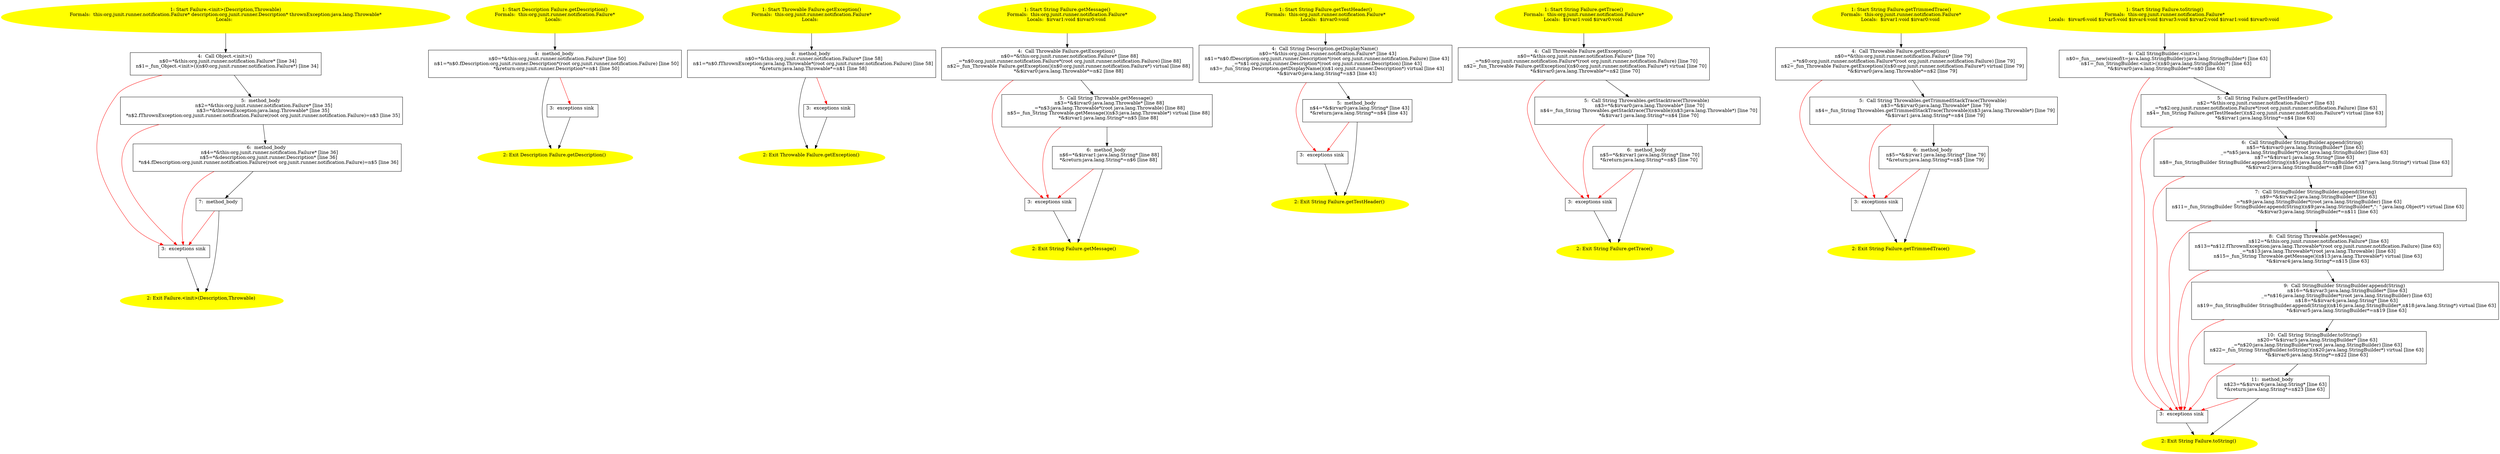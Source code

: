 /* @generated */
digraph cfg {
"org.junit.runner.notification.Failure.<init>(org.junit.runner.Description,java.lang.Throwable).47a035ae2dd668e034be124e8cf17ed4_1" [label="1: Start Failure.<init>(Description,Throwable)\nFormals:  this:org.junit.runner.notification.Failure* description:org.junit.runner.Description* thrownException:java.lang.Throwable*\nLocals:  \n  " color=yellow style=filled]
	

	 "org.junit.runner.notification.Failure.<init>(org.junit.runner.Description,java.lang.Throwable).47a035ae2dd668e034be124e8cf17ed4_1" -> "org.junit.runner.notification.Failure.<init>(org.junit.runner.Description,java.lang.Throwable).47a035ae2dd668e034be124e8cf17ed4_4" ;
"org.junit.runner.notification.Failure.<init>(org.junit.runner.Description,java.lang.Throwable).47a035ae2dd668e034be124e8cf17ed4_2" [label="2: Exit Failure.<init>(Description,Throwable) \n  " color=yellow style=filled]
	

"org.junit.runner.notification.Failure.<init>(org.junit.runner.Description,java.lang.Throwable).47a035ae2dd668e034be124e8cf17ed4_3" [label="3:  exceptions sink \n  " shape="box"]
	

	 "org.junit.runner.notification.Failure.<init>(org.junit.runner.Description,java.lang.Throwable).47a035ae2dd668e034be124e8cf17ed4_3" -> "org.junit.runner.notification.Failure.<init>(org.junit.runner.Description,java.lang.Throwable).47a035ae2dd668e034be124e8cf17ed4_2" ;
"org.junit.runner.notification.Failure.<init>(org.junit.runner.Description,java.lang.Throwable).47a035ae2dd668e034be124e8cf17ed4_4" [label="4:  Call Object.<init>() \n   n$0=*&this:org.junit.runner.notification.Failure* [line 34]\n  n$1=_fun_Object.<init>()(n$0:org.junit.runner.notification.Failure*) [line 34]\n " shape="box"]
	

	 "org.junit.runner.notification.Failure.<init>(org.junit.runner.Description,java.lang.Throwable).47a035ae2dd668e034be124e8cf17ed4_4" -> "org.junit.runner.notification.Failure.<init>(org.junit.runner.Description,java.lang.Throwable).47a035ae2dd668e034be124e8cf17ed4_5" ;
	 "org.junit.runner.notification.Failure.<init>(org.junit.runner.Description,java.lang.Throwable).47a035ae2dd668e034be124e8cf17ed4_4" -> "org.junit.runner.notification.Failure.<init>(org.junit.runner.Description,java.lang.Throwable).47a035ae2dd668e034be124e8cf17ed4_3" [color="red" ];
"org.junit.runner.notification.Failure.<init>(org.junit.runner.Description,java.lang.Throwable).47a035ae2dd668e034be124e8cf17ed4_5" [label="5:  method_body \n   n$2=*&this:org.junit.runner.notification.Failure* [line 35]\n  n$3=*&thrownException:java.lang.Throwable* [line 35]\n  *n$2.fThrownException:org.junit.runner.notification.Failure(root org.junit.runner.notification.Failure)=n$3 [line 35]\n " shape="box"]
	

	 "org.junit.runner.notification.Failure.<init>(org.junit.runner.Description,java.lang.Throwable).47a035ae2dd668e034be124e8cf17ed4_5" -> "org.junit.runner.notification.Failure.<init>(org.junit.runner.Description,java.lang.Throwable).47a035ae2dd668e034be124e8cf17ed4_6" ;
	 "org.junit.runner.notification.Failure.<init>(org.junit.runner.Description,java.lang.Throwable).47a035ae2dd668e034be124e8cf17ed4_5" -> "org.junit.runner.notification.Failure.<init>(org.junit.runner.Description,java.lang.Throwable).47a035ae2dd668e034be124e8cf17ed4_3" [color="red" ];
"org.junit.runner.notification.Failure.<init>(org.junit.runner.Description,java.lang.Throwable).47a035ae2dd668e034be124e8cf17ed4_6" [label="6:  method_body \n   n$4=*&this:org.junit.runner.notification.Failure* [line 36]\n  n$5=*&description:org.junit.runner.Description* [line 36]\n  *n$4.fDescription:org.junit.runner.notification.Failure(root org.junit.runner.notification.Failure)=n$5 [line 36]\n " shape="box"]
	

	 "org.junit.runner.notification.Failure.<init>(org.junit.runner.Description,java.lang.Throwable).47a035ae2dd668e034be124e8cf17ed4_6" -> "org.junit.runner.notification.Failure.<init>(org.junit.runner.Description,java.lang.Throwable).47a035ae2dd668e034be124e8cf17ed4_7" ;
	 "org.junit.runner.notification.Failure.<init>(org.junit.runner.Description,java.lang.Throwable).47a035ae2dd668e034be124e8cf17ed4_6" -> "org.junit.runner.notification.Failure.<init>(org.junit.runner.Description,java.lang.Throwable).47a035ae2dd668e034be124e8cf17ed4_3" [color="red" ];
"org.junit.runner.notification.Failure.<init>(org.junit.runner.Description,java.lang.Throwable).47a035ae2dd668e034be124e8cf17ed4_7" [label="7:  method_body \n  " shape="box"]
	

	 "org.junit.runner.notification.Failure.<init>(org.junit.runner.Description,java.lang.Throwable).47a035ae2dd668e034be124e8cf17ed4_7" -> "org.junit.runner.notification.Failure.<init>(org.junit.runner.Description,java.lang.Throwable).47a035ae2dd668e034be124e8cf17ed4_2" ;
	 "org.junit.runner.notification.Failure.<init>(org.junit.runner.Description,java.lang.Throwable).47a035ae2dd668e034be124e8cf17ed4_7" -> "org.junit.runner.notification.Failure.<init>(org.junit.runner.Description,java.lang.Throwable).47a035ae2dd668e034be124e8cf17ed4_3" [color="red" ];
"org.junit.runner.notification.Failure.getDescription():org.junit.runner.Description.c29dd906066c6a8d98240ec2da7afffd_1" [label="1: Start Description Failure.getDescription()\nFormals:  this:org.junit.runner.notification.Failure*\nLocals:  \n  " color=yellow style=filled]
	

	 "org.junit.runner.notification.Failure.getDescription():org.junit.runner.Description.c29dd906066c6a8d98240ec2da7afffd_1" -> "org.junit.runner.notification.Failure.getDescription():org.junit.runner.Description.c29dd906066c6a8d98240ec2da7afffd_4" ;
"org.junit.runner.notification.Failure.getDescription():org.junit.runner.Description.c29dd906066c6a8d98240ec2da7afffd_2" [label="2: Exit Description Failure.getDescription() \n  " color=yellow style=filled]
	

"org.junit.runner.notification.Failure.getDescription():org.junit.runner.Description.c29dd906066c6a8d98240ec2da7afffd_3" [label="3:  exceptions sink \n  " shape="box"]
	

	 "org.junit.runner.notification.Failure.getDescription():org.junit.runner.Description.c29dd906066c6a8d98240ec2da7afffd_3" -> "org.junit.runner.notification.Failure.getDescription():org.junit.runner.Description.c29dd906066c6a8d98240ec2da7afffd_2" ;
"org.junit.runner.notification.Failure.getDescription():org.junit.runner.Description.c29dd906066c6a8d98240ec2da7afffd_4" [label="4:  method_body \n   n$0=*&this:org.junit.runner.notification.Failure* [line 50]\n  n$1=*n$0.fDescription:org.junit.runner.Description*(root org.junit.runner.notification.Failure) [line 50]\n  *&return:org.junit.runner.Description*=n$1 [line 50]\n " shape="box"]
	

	 "org.junit.runner.notification.Failure.getDescription():org.junit.runner.Description.c29dd906066c6a8d98240ec2da7afffd_4" -> "org.junit.runner.notification.Failure.getDescription():org.junit.runner.Description.c29dd906066c6a8d98240ec2da7afffd_2" ;
	 "org.junit.runner.notification.Failure.getDescription():org.junit.runner.Description.c29dd906066c6a8d98240ec2da7afffd_4" -> "org.junit.runner.notification.Failure.getDescription():org.junit.runner.Description.c29dd906066c6a8d98240ec2da7afffd_3" [color="red" ];
"org.junit.runner.notification.Failure.getException():java.lang.Throwable.be90523792b6dd1717eb49e41e307e6c_1" [label="1: Start Throwable Failure.getException()\nFormals:  this:org.junit.runner.notification.Failure*\nLocals:  \n  " color=yellow style=filled]
	

	 "org.junit.runner.notification.Failure.getException():java.lang.Throwable.be90523792b6dd1717eb49e41e307e6c_1" -> "org.junit.runner.notification.Failure.getException():java.lang.Throwable.be90523792b6dd1717eb49e41e307e6c_4" ;
"org.junit.runner.notification.Failure.getException():java.lang.Throwable.be90523792b6dd1717eb49e41e307e6c_2" [label="2: Exit Throwable Failure.getException() \n  " color=yellow style=filled]
	

"org.junit.runner.notification.Failure.getException():java.lang.Throwable.be90523792b6dd1717eb49e41e307e6c_3" [label="3:  exceptions sink \n  " shape="box"]
	

	 "org.junit.runner.notification.Failure.getException():java.lang.Throwable.be90523792b6dd1717eb49e41e307e6c_3" -> "org.junit.runner.notification.Failure.getException():java.lang.Throwable.be90523792b6dd1717eb49e41e307e6c_2" ;
"org.junit.runner.notification.Failure.getException():java.lang.Throwable.be90523792b6dd1717eb49e41e307e6c_4" [label="4:  method_body \n   n$0=*&this:org.junit.runner.notification.Failure* [line 58]\n  n$1=*n$0.fThrownException:java.lang.Throwable*(root org.junit.runner.notification.Failure) [line 58]\n  *&return:java.lang.Throwable*=n$1 [line 58]\n " shape="box"]
	

	 "org.junit.runner.notification.Failure.getException():java.lang.Throwable.be90523792b6dd1717eb49e41e307e6c_4" -> "org.junit.runner.notification.Failure.getException():java.lang.Throwable.be90523792b6dd1717eb49e41e307e6c_2" ;
	 "org.junit.runner.notification.Failure.getException():java.lang.Throwable.be90523792b6dd1717eb49e41e307e6c_4" -> "org.junit.runner.notification.Failure.getException():java.lang.Throwable.be90523792b6dd1717eb49e41e307e6c_3" [color="red" ];
"org.junit.runner.notification.Failure.getMessage():java.lang.String.ec35e8ac33f97fc920849b2e1fb48111_1" [label="1: Start String Failure.getMessage()\nFormals:  this:org.junit.runner.notification.Failure*\nLocals:  $irvar1:void $irvar0:void \n  " color=yellow style=filled]
	

	 "org.junit.runner.notification.Failure.getMessage():java.lang.String.ec35e8ac33f97fc920849b2e1fb48111_1" -> "org.junit.runner.notification.Failure.getMessage():java.lang.String.ec35e8ac33f97fc920849b2e1fb48111_4" ;
"org.junit.runner.notification.Failure.getMessage():java.lang.String.ec35e8ac33f97fc920849b2e1fb48111_2" [label="2: Exit String Failure.getMessage() \n  " color=yellow style=filled]
	

"org.junit.runner.notification.Failure.getMessage():java.lang.String.ec35e8ac33f97fc920849b2e1fb48111_3" [label="3:  exceptions sink \n  " shape="box"]
	

	 "org.junit.runner.notification.Failure.getMessage():java.lang.String.ec35e8ac33f97fc920849b2e1fb48111_3" -> "org.junit.runner.notification.Failure.getMessage():java.lang.String.ec35e8ac33f97fc920849b2e1fb48111_2" ;
"org.junit.runner.notification.Failure.getMessage():java.lang.String.ec35e8ac33f97fc920849b2e1fb48111_4" [label="4:  Call Throwable Failure.getException() \n   n$0=*&this:org.junit.runner.notification.Failure* [line 88]\n  _=*n$0:org.junit.runner.notification.Failure*(root org.junit.runner.notification.Failure) [line 88]\n  n$2=_fun_Throwable Failure.getException()(n$0:org.junit.runner.notification.Failure*) virtual [line 88]\n  *&$irvar0:java.lang.Throwable*=n$2 [line 88]\n " shape="box"]
	

	 "org.junit.runner.notification.Failure.getMessage():java.lang.String.ec35e8ac33f97fc920849b2e1fb48111_4" -> "org.junit.runner.notification.Failure.getMessage():java.lang.String.ec35e8ac33f97fc920849b2e1fb48111_5" ;
	 "org.junit.runner.notification.Failure.getMessage():java.lang.String.ec35e8ac33f97fc920849b2e1fb48111_4" -> "org.junit.runner.notification.Failure.getMessage():java.lang.String.ec35e8ac33f97fc920849b2e1fb48111_3" [color="red" ];
"org.junit.runner.notification.Failure.getMessage():java.lang.String.ec35e8ac33f97fc920849b2e1fb48111_5" [label="5:  Call String Throwable.getMessage() \n   n$3=*&$irvar0:java.lang.Throwable* [line 88]\n  _=*n$3:java.lang.Throwable*(root java.lang.Throwable) [line 88]\n  n$5=_fun_String Throwable.getMessage()(n$3:java.lang.Throwable*) virtual [line 88]\n  *&$irvar1:java.lang.String*=n$5 [line 88]\n " shape="box"]
	

	 "org.junit.runner.notification.Failure.getMessage():java.lang.String.ec35e8ac33f97fc920849b2e1fb48111_5" -> "org.junit.runner.notification.Failure.getMessage():java.lang.String.ec35e8ac33f97fc920849b2e1fb48111_6" ;
	 "org.junit.runner.notification.Failure.getMessage():java.lang.String.ec35e8ac33f97fc920849b2e1fb48111_5" -> "org.junit.runner.notification.Failure.getMessage():java.lang.String.ec35e8ac33f97fc920849b2e1fb48111_3" [color="red" ];
"org.junit.runner.notification.Failure.getMessage():java.lang.String.ec35e8ac33f97fc920849b2e1fb48111_6" [label="6:  method_body \n   n$6=*&$irvar1:java.lang.String* [line 88]\n  *&return:java.lang.String*=n$6 [line 88]\n " shape="box"]
	

	 "org.junit.runner.notification.Failure.getMessage():java.lang.String.ec35e8ac33f97fc920849b2e1fb48111_6" -> "org.junit.runner.notification.Failure.getMessage():java.lang.String.ec35e8ac33f97fc920849b2e1fb48111_2" ;
	 "org.junit.runner.notification.Failure.getMessage():java.lang.String.ec35e8ac33f97fc920849b2e1fb48111_6" -> "org.junit.runner.notification.Failure.getMessage():java.lang.String.ec35e8ac33f97fc920849b2e1fb48111_3" [color="red" ];
"org.junit.runner.notification.Failure.getTestHeader():java.lang.String.733cef1803b05922d3671fe058ba362b_1" [label="1: Start String Failure.getTestHeader()\nFormals:  this:org.junit.runner.notification.Failure*\nLocals:  $irvar0:void \n  " color=yellow style=filled]
	

	 "org.junit.runner.notification.Failure.getTestHeader():java.lang.String.733cef1803b05922d3671fe058ba362b_1" -> "org.junit.runner.notification.Failure.getTestHeader():java.lang.String.733cef1803b05922d3671fe058ba362b_4" ;
"org.junit.runner.notification.Failure.getTestHeader():java.lang.String.733cef1803b05922d3671fe058ba362b_2" [label="2: Exit String Failure.getTestHeader() \n  " color=yellow style=filled]
	

"org.junit.runner.notification.Failure.getTestHeader():java.lang.String.733cef1803b05922d3671fe058ba362b_3" [label="3:  exceptions sink \n  " shape="box"]
	

	 "org.junit.runner.notification.Failure.getTestHeader():java.lang.String.733cef1803b05922d3671fe058ba362b_3" -> "org.junit.runner.notification.Failure.getTestHeader():java.lang.String.733cef1803b05922d3671fe058ba362b_2" ;
"org.junit.runner.notification.Failure.getTestHeader():java.lang.String.733cef1803b05922d3671fe058ba362b_4" [label="4:  Call String Description.getDisplayName() \n   n$0=*&this:org.junit.runner.notification.Failure* [line 43]\n  n$1=*n$0.fDescription:org.junit.runner.Description*(root org.junit.runner.notification.Failure) [line 43]\n  _=*n$1:org.junit.runner.Description*(root org.junit.runner.Description) [line 43]\n  n$3=_fun_String Description.getDisplayName()(n$1:org.junit.runner.Description*) virtual [line 43]\n  *&$irvar0:java.lang.String*=n$3 [line 43]\n " shape="box"]
	

	 "org.junit.runner.notification.Failure.getTestHeader():java.lang.String.733cef1803b05922d3671fe058ba362b_4" -> "org.junit.runner.notification.Failure.getTestHeader():java.lang.String.733cef1803b05922d3671fe058ba362b_5" ;
	 "org.junit.runner.notification.Failure.getTestHeader():java.lang.String.733cef1803b05922d3671fe058ba362b_4" -> "org.junit.runner.notification.Failure.getTestHeader():java.lang.String.733cef1803b05922d3671fe058ba362b_3" [color="red" ];
"org.junit.runner.notification.Failure.getTestHeader():java.lang.String.733cef1803b05922d3671fe058ba362b_5" [label="5:  method_body \n   n$4=*&$irvar0:java.lang.String* [line 43]\n  *&return:java.lang.String*=n$4 [line 43]\n " shape="box"]
	

	 "org.junit.runner.notification.Failure.getTestHeader():java.lang.String.733cef1803b05922d3671fe058ba362b_5" -> "org.junit.runner.notification.Failure.getTestHeader():java.lang.String.733cef1803b05922d3671fe058ba362b_2" ;
	 "org.junit.runner.notification.Failure.getTestHeader():java.lang.String.733cef1803b05922d3671fe058ba362b_5" -> "org.junit.runner.notification.Failure.getTestHeader():java.lang.String.733cef1803b05922d3671fe058ba362b_3" [color="red" ];
"org.junit.runner.notification.Failure.getTrace():java.lang.String.82bf8f8ad488cfdc6767e62825343e42_1" [label="1: Start String Failure.getTrace()\nFormals:  this:org.junit.runner.notification.Failure*\nLocals:  $irvar1:void $irvar0:void \n  " color=yellow style=filled]
	

	 "org.junit.runner.notification.Failure.getTrace():java.lang.String.82bf8f8ad488cfdc6767e62825343e42_1" -> "org.junit.runner.notification.Failure.getTrace():java.lang.String.82bf8f8ad488cfdc6767e62825343e42_4" ;
"org.junit.runner.notification.Failure.getTrace():java.lang.String.82bf8f8ad488cfdc6767e62825343e42_2" [label="2: Exit String Failure.getTrace() \n  " color=yellow style=filled]
	

"org.junit.runner.notification.Failure.getTrace():java.lang.String.82bf8f8ad488cfdc6767e62825343e42_3" [label="3:  exceptions sink \n  " shape="box"]
	

	 "org.junit.runner.notification.Failure.getTrace():java.lang.String.82bf8f8ad488cfdc6767e62825343e42_3" -> "org.junit.runner.notification.Failure.getTrace():java.lang.String.82bf8f8ad488cfdc6767e62825343e42_2" ;
"org.junit.runner.notification.Failure.getTrace():java.lang.String.82bf8f8ad488cfdc6767e62825343e42_4" [label="4:  Call Throwable Failure.getException() \n   n$0=*&this:org.junit.runner.notification.Failure* [line 70]\n  _=*n$0:org.junit.runner.notification.Failure*(root org.junit.runner.notification.Failure) [line 70]\n  n$2=_fun_Throwable Failure.getException()(n$0:org.junit.runner.notification.Failure*) virtual [line 70]\n  *&$irvar0:java.lang.Throwable*=n$2 [line 70]\n " shape="box"]
	

	 "org.junit.runner.notification.Failure.getTrace():java.lang.String.82bf8f8ad488cfdc6767e62825343e42_4" -> "org.junit.runner.notification.Failure.getTrace():java.lang.String.82bf8f8ad488cfdc6767e62825343e42_5" ;
	 "org.junit.runner.notification.Failure.getTrace():java.lang.String.82bf8f8ad488cfdc6767e62825343e42_4" -> "org.junit.runner.notification.Failure.getTrace():java.lang.String.82bf8f8ad488cfdc6767e62825343e42_3" [color="red" ];
"org.junit.runner.notification.Failure.getTrace():java.lang.String.82bf8f8ad488cfdc6767e62825343e42_5" [label="5:  Call String Throwables.getStacktrace(Throwable) \n   n$3=*&$irvar0:java.lang.Throwable* [line 70]\n  n$4=_fun_String Throwables.getStacktrace(Throwable)(n$3:java.lang.Throwable*) [line 70]\n  *&$irvar1:java.lang.String*=n$4 [line 70]\n " shape="box"]
	

	 "org.junit.runner.notification.Failure.getTrace():java.lang.String.82bf8f8ad488cfdc6767e62825343e42_5" -> "org.junit.runner.notification.Failure.getTrace():java.lang.String.82bf8f8ad488cfdc6767e62825343e42_6" ;
	 "org.junit.runner.notification.Failure.getTrace():java.lang.String.82bf8f8ad488cfdc6767e62825343e42_5" -> "org.junit.runner.notification.Failure.getTrace():java.lang.String.82bf8f8ad488cfdc6767e62825343e42_3" [color="red" ];
"org.junit.runner.notification.Failure.getTrace():java.lang.String.82bf8f8ad488cfdc6767e62825343e42_6" [label="6:  method_body \n   n$5=*&$irvar1:java.lang.String* [line 70]\n  *&return:java.lang.String*=n$5 [line 70]\n " shape="box"]
	

	 "org.junit.runner.notification.Failure.getTrace():java.lang.String.82bf8f8ad488cfdc6767e62825343e42_6" -> "org.junit.runner.notification.Failure.getTrace():java.lang.String.82bf8f8ad488cfdc6767e62825343e42_2" ;
	 "org.junit.runner.notification.Failure.getTrace():java.lang.String.82bf8f8ad488cfdc6767e62825343e42_6" -> "org.junit.runner.notification.Failure.getTrace():java.lang.String.82bf8f8ad488cfdc6767e62825343e42_3" [color="red" ];
"org.junit.runner.notification.Failure.getTrimmedTrace():java.lang.String.f520b811bc2bbb7f05bfcd1ea1c25efb_1" [label="1: Start String Failure.getTrimmedTrace()\nFormals:  this:org.junit.runner.notification.Failure*\nLocals:  $irvar1:void $irvar0:void \n  " color=yellow style=filled]
	

	 "org.junit.runner.notification.Failure.getTrimmedTrace():java.lang.String.f520b811bc2bbb7f05bfcd1ea1c25efb_1" -> "org.junit.runner.notification.Failure.getTrimmedTrace():java.lang.String.f520b811bc2bbb7f05bfcd1ea1c25efb_4" ;
"org.junit.runner.notification.Failure.getTrimmedTrace():java.lang.String.f520b811bc2bbb7f05bfcd1ea1c25efb_2" [label="2: Exit String Failure.getTrimmedTrace() \n  " color=yellow style=filled]
	

"org.junit.runner.notification.Failure.getTrimmedTrace():java.lang.String.f520b811bc2bbb7f05bfcd1ea1c25efb_3" [label="3:  exceptions sink \n  " shape="box"]
	

	 "org.junit.runner.notification.Failure.getTrimmedTrace():java.lang.String.f520b811bc2bbb7f05bfcd1ea1c25efb_3" -> "org.junit.runner.notification.Failure.getTrimmedTrace():java.lang.String.f520b811bc2bbb7f05bfcd1ea1c25efb_2" ;
"org.junit.runner.notification.Failure.getTrimmedTrace():java.lang.String.f520b811bc2bbb7f05bfcd1ea1c25efb_4" [label="4:  Call Throwable Failure.getException() \n   n$0=*&this:org.junit.runner.notification.Failure* [line 79]\n  _=*n$0:org.junit.runner.notification.Failure*(root org.junit.runner.notification.Failure) [line 79]\n  n$2=_fun_Throwable Failure.getException()(n$0:org.junit.runner.notification.Failure*) virtual [line 79]\n  *&$irvar0:java.lang.Throwable*=n$2 [line 79]\n " shape="box"]
	

	 "org.junit.runner.notification.Failure.getTrimmedTrace():java.lang.String.f520b811bc2bbb7f05bfcd1ea1c25efb_4" -> "org.junit.runner.notification.Failure.getTrimmedTrace():java.lang.String.f520b811bc2bbb7f05bfcd1ea1c25efb_5" ;
	 "org.junit.runner.notification.Failure.getTrimmedTrace():java.lang.String.f520b811bc2bbb7f05bfcd1ea1c25efb_4" -> "org.junit.runner.notification.Failure.getTrimmedTrace():java.lang.String.f520b811bc2bbb7f05bfcd1ea1c25efb_3" [color="red" ];
"org.junit.runner.notification.Failure.getTrimmedTrace():java.lang.String.f520b811bc2bbb7f05bfcd1ea1c25efb_5" [label="5:  Call String Throwables.getTrimmedStackTrace(Throwable) \n   n$3=*&$irvar0:java.lang.Throwable* [line 79]\n  n$4=_fun_String Throwables.getTrimmedStackTrace(Throwable)(n$3:java.lang.Throwable*) [line 79]\n  *&$irvar1:java.lang.String*=n$4 [line 79]\n " shape="box"]
	

	 "org.junit.runner.notification.Failure.getTrimmedTrace():java.lang.String.f520b811bc2bbb7f05bfcd1ea1c25efb_5" -> "org.junit.runner.notification.Failure.getTrimmedTrace():java.lang.String.f520b811bc2bbb7f05bfcd1ea1c25efb_6" ;
	 "org.junit.runner.notification.Failure.getTrimmedTrace():java.lang.String.f520b811bc2bbb7f05bfcd1ea1c25efb_5" -> "org.junit.runner.notification.Failure.getTrimmedTrace():java.lang.String.f520b811bc2bbb7f05bfcd1ea1c25efb_3" [color="red" ];
"org.junit.runner.notification.Failure.getTrimmedTrace():java.lang.String.f520b811bc2bbb7f05bfcd1ea1c25efb_6" [label="6:  method_body \n   n$5=*&$irvar1:java.lang.String* [line 79]\n  *&return:java.lang.String*=n$5 [line 79]\n " shape="box"]
	

	 "org.junit.runner.notification.Failure.getTrimmedTrace():java.lang.String.f520b811bc2bbb7f05bfcd1ea1c25efb_6" -> "org.junit.runner.notification.Failure.getTrimmedTrace():java.lang.String.f520b811bc2bbb7f05bfcd1ea1c25efb_2" ;
	 "org.junit.runner.notification.Failure.getTrimmedTrace():java.lang.String.f520b811bc2bbb7f05bfcd1ea1c25efb_6" -> "org.junit.runner.notification.Failure.getTrimmedTrace():java.lang.String.f520b811bc2bbb7f05bfcd1ea1c25efb_3" [color="red" ];
"org.junit.runner.notification.Failure.toString():java.lang.String.ab7b569f2edfb45f1148eb4d5ff8e0fe_1" [label="1: Start String Failure.toString()\nFormals:  this:org.junit.runner.notification.Failure*\nLocals:  $irvar6:void $irvar5:void $irvar4:void $irvar3:void $irvar2:void $irvar1:void $irvar0:void \n  " color=yellow style=filled]
	

	 "org.junit.runner.notification.Failure.toString():java.lang.String.ab7b569f2edfb45f1148eb4d5ff8e0fe_1" -> "org.junit.runner.notification.Failure.toString():java.lang.String.ab7b569f2edfb45f1148eb4d5ff8e0fe_4" ;
"org.junit.runner.notification.Failure.toString():java.lang.String.ab7b569f2edfb45f1148eb4d5ff8e0fe_2" [label="2: Exit String Failure.toString() \n  " color=yellow style=filled]
	

"org.junit.runner.notification.Failure.toString():java.lang.String.ab7b569f2edfb45f1148eb4d5ff8e0fe_3" [label="3:  exceptions sink \n  " shape="box"]
	

	 "org.junit.runner.notification.Failure.toString():java.lang.String.ab7b569f2edfb45f1148eb4d5ff8e0fe_3" -> "org.junit.runner.notification.Failure.toString():java.lang.String.ab7b569f2edfb45f1148eb4d5ff8e0fe_2" ;
"org.junit.runner.notification.Failure.toString():java.lang.String.ab7b569f2edfb45f1148eb4d5ff8e0fe_4" [label="4:  Call StringBuilder.<init>() \n   n$0=_fun___new(sizeof(t=java.lang.StringBuilder):java.lang.StringBuilder*) [line 63]\n  n$1=_fun_StringBuilder.<init>()(n$0:java.lang.StringBuilder*) [line 63]\n  *&$irvar0:java.lang.StringBuilder*=n$0 [line 63]\n " shape="box"]
	

	 "org.junit.runner.notification.Failure.toString():java.lang.String.ab7b569f2edfb45f1148eb4d5ff8e0fe_4" -> "org.junit.runner.notification.Failure.toString():java.lang.String.ab7b569f2edfb45f1148eb4d5ff8e0fe_5" ;
	 "org.junit.runner.notification.Failure.toString():java.lang.String.ab7b569f2edfb45f1148eb4d5ff8e0fe_4" -> "org.junit.runner.notification.Failure.toString():java.lang.String.ab7b569f2edfb45f1148eb4d5ff8e0fe_3" [color="red" ];
"org.junit.runner.notification.Failure.toString():java.lang.String.ab7b569f2edfb45f1148eb4d5ff8e0fe_5" [label="5:  Call String Failure.getTestHeader() \n   n$2=*&this:org.junit.runner.notification.Failure* [line 63]\n  _=*n$2:org.junit.runner.notification.Failure*(root org.junit.runner.notification.Failure) [line 63]\n  n$4=_fun_String Failure.getTestHeader()(n$2:org.junit.runner.notification.Failure*) virtual [line 63]\n  *&$irvar1:java.lang.String*=n$4 [line 63]\n " shape="box"]
	

	 "org.junit.runner.notification.Failure.toString():java.lang.String.ab7b569f2edfb45f1148eb4d5ff8e0fe_5" -> "org.junit.runner.notification.Failure.toString():java.lang.String.ab7b569f2edfb45f1148eb4d5ff8e0fe_6" ;
	 "org.junit.runner.notification.Failure.toString():java.lang.String.ab7b569f2edfb45f1148eb4d5ff8e0fe_5" -> "org.junit.runner.notification.Failure.toString():java.lang.String.ab7b569f2edfb45f1148eb4d5ff8e0fe_3" [color="red" ];
"org.junit.runner.notification.Failure.toString():java.lang.String.ab7b569f2edfb45f1148eb4d5ff8e0fe_6" [label="6:  Call StringBuilder StringBuilder.append(String) \n   n$5=*&$irvar0:java.lang.StringBuilder* [line 63]\n  _=*n$5:java.lang.StringBuilder*(root java.lang.StringBuilder) [line 63]\n  n$7=*&$irvar1:java.lang.String* [line 63]\n  n$8=_fun_StringBuilder StringBuilder.append(String)(n$5:java.lang.StringBuilder*,n$7:java.lang.String*) virtual [line 63]\n  *&$irvar2:java.lang.StringBuilder*=n$8 [line 63]\n " shape="box"]
	

	 "org.junit.runner.notification.Failure.toString():java.lang.String.ab7b569f2edfb45f1148eb4d5ff8e0fe_6" -> "org.junit.runner.notification.Failure.toString():java.lang.String.ab7b569f2edfb45f1148eb4d5ff8e0fe_7" ;
	 "org.junit.runner.notification.Failure.toString():java.lang.String.ab7b569f2edfb45f1148eb4d5ff8e0fe_6" -> "org.junit.runner.notification.Failure.toString():java.lang.String.ab7b569f2edfb45f1148eb4d5ff8e0fe_3" [color="red" ];
"org.junit.runner.notification.Failure.toString():java.lang.String.ab7b569f2edfb45f1148eb4d5ff8e0fe_7" [label="7:  Call StringBuilder StringBuilder.append(String) \n   n$9=*&$irvar2:java.lang.StringBuilder* [line 63]\n  _=*n$9:java.lang.StringBuilder*(root java.lang.StringBuilder) [line 63]\n  n$11=_fun_StringBuilder StringBuilder.append(String)(n$9:java.lang.StringBuilder*,\": \":java.lang.Object*) virtual [line 63]\n  *&$irvar3:java.lang.StringBuilder*=n$11 [line 63]\n " shape="box"]
	

	 "org.junit.runner.notification.Failure.toString():java.lang.String.ab7b569f2edfb45f1148eb4d5ff8e0fe_7" -> "org.junit.runner.notification.Failure.toString():java.lang.String.ab7b569f2edfb45f1148eb4d5ff8e0fe_8" ;
	 "org.junit.runner.notification.Failure.toString():java.lang.String.ab7b569f2edfb45f1148eb4d5ff8e0fe_7" -> "org.junit.runner.notification.Failure.toString():java.lang.String.ab7b569f2edfb45f1148eb4d5ff8e0fe_3" [color="red" ];
"org.junit.runner.notification.Failure.toString():java.lang.String.ab7b569f2edfb45f1148eb4d5ff8e0fe_8" [label="8:  Call String Throwable.getMessage() \n   n$12=*&this:org.junit.runner.notification.Failure* [line 63]\n  n$13=*n$12.fThrownException:java.lang.Throwable*(root org.junit.runner.notification.Failure) [line 63]\n  _=*n$13:java.lang.Throwable*(root java.lang.Throwable) [line 63]\n  n$15=_fun_String Throwable.getMessage()(n$13:java.lang.Throwable*) virtual [line 63]\n  *&$irvar4:java.lang.String*=n$15 [line 63]\n " shape="box"]
	

	 "org.junit.runner.notification.Failure.toString():java.lang.String.ab7b569f2edfb45f1148eb4d5ff8e0fe_8" -> "org.junit.runner.notification.Failure.toString():java.lang.String.ab7b569f2edfb45f1148eb4d5ff8e0fe_9" ;
	 "org.junit.runner.notification.Failure.toString():java.lang.String.ab7b569f2edfb45f1148eb4d5ff8e0fe_8" -> "org.junit.runner.notification.Failure.toString():java.lang.String.ab7b569f2edfb45f1148eb4d5ff8e0fe_3" [color="red" ];
"org.junit.runner.notification.Failure.toString():java.lang.String.ab7b569f2edfb45f1148eb4d5ff8e0fe_9" [label="9:  Call StringBuilder StringBuilder.append(String) \n   n$16=*&$irvar3:java.lang.StringBuilder* [line 63]\n  _=*n$16:java.lang.StringBuilder*(root java.lang.StringBuilder) [line 63]\n  n$18=*&$irvar4:java.lang.String* [line 63]\n  n$19=_fun_StringBuilder StringBuilder.append(String)(n$16:java.lang.StringBuilder*,n$18:java.lang.String*) virtual [line 63]\n  *&$irvar5:java.lang.StringBuilder*=n$19 [line 63]\n " shape="box"]
	

	 "org.junit.runner.notification.Failure.toString():java.lang.String.ab7b569f2edfb45f1148eb4d5ff8e0fe_9" -> "org.junit.runner.notification.Failure.toString():java.lang.String.ab7b569f2edfb45f1148eb4d5ff8e0fe_10" ;
	 "org.junit.runner.notification.Failure.toString():java.lang.String.ab7b569f2edfb45f1148eb4d5ff8e0fe_9" -> "org.junit.runner.notification.Failure.toString():java.lang.String.ab7b569f2edfb45f1148eb4d5ff8e0fe_3" [color="red" ];
"org.junit.runner.notification.Failure.toString():java.lang.String.ab7b569f2edfb45f1148eb4d5ff8e0fe_10" [label="10:  Call String StringBuilder.toString() \n   n$20=*&$irvar5:java.lang.StringBuilder* [line 63]\n  _=*n$20:java.lang.StringBuilder*(root java.lang.StringBuilder) [line 63]\n  n$22=_fun_String StringBuilder.toString()(n$20:java.lang.StringBuilder*) virtual [line 63]\n  *&$irvar6:java.lang.String*=n$22 [line 63]\n " shape="box"]
	

	 "org.junit.runner.notification.Failure.toString():java.lang.String.ab7b569f2edfb45f1148eb4d5ff8e0fe_10" -> "org.junit.runner.notification.Failure.toString():java.lang.String.ab7b569f2edfb45f1148eb4d5ff8e0fe_11" ;
	 "org.junit.runner.notification.Failure.toString():java.lang.String.ab7b569f2edfb45f1148eb4d5ff8e0fe_10" -> "org.junit.runner.notification.Failure.toString():java.lang.String.ab7b569f2edfb45f1148eb4d5ff8e0fe_3" [color="red" ];
"org.junit.runner.notification.Failure.toString():java.lang.String.ab7b569f2edfb45f1148eb4d5ff8e0fe_11" [label="11:  method_body \n   n$23=*&$irvar6:java.lang.String* [line 63]\n  *&return:java.lang.String*=n$23 [line 63]\n " shape="box"]
	

	 "org.junit.runner.notification.Failure.toString():java.lang.String.ab7b569f2edfb45f1148eb4d5ff8e0fe_11" -> "org.junit.runner.notification.Failure.toString():java.lang.String.ab7b569f2edfb45f1148eb4d5ff8e0fe_2" ;
	 "org.junit.runner.notification.Failure.toString():java.lang.String.ab7b569f2edfb45f1148eb4d5ff8e0fe_11" -> "org.junit.runner.notification.Failure.toString():java.lang.String.ab7b569f2edfb45f1148eb4d5ff8e0fe_3" [color="red" ];
}

